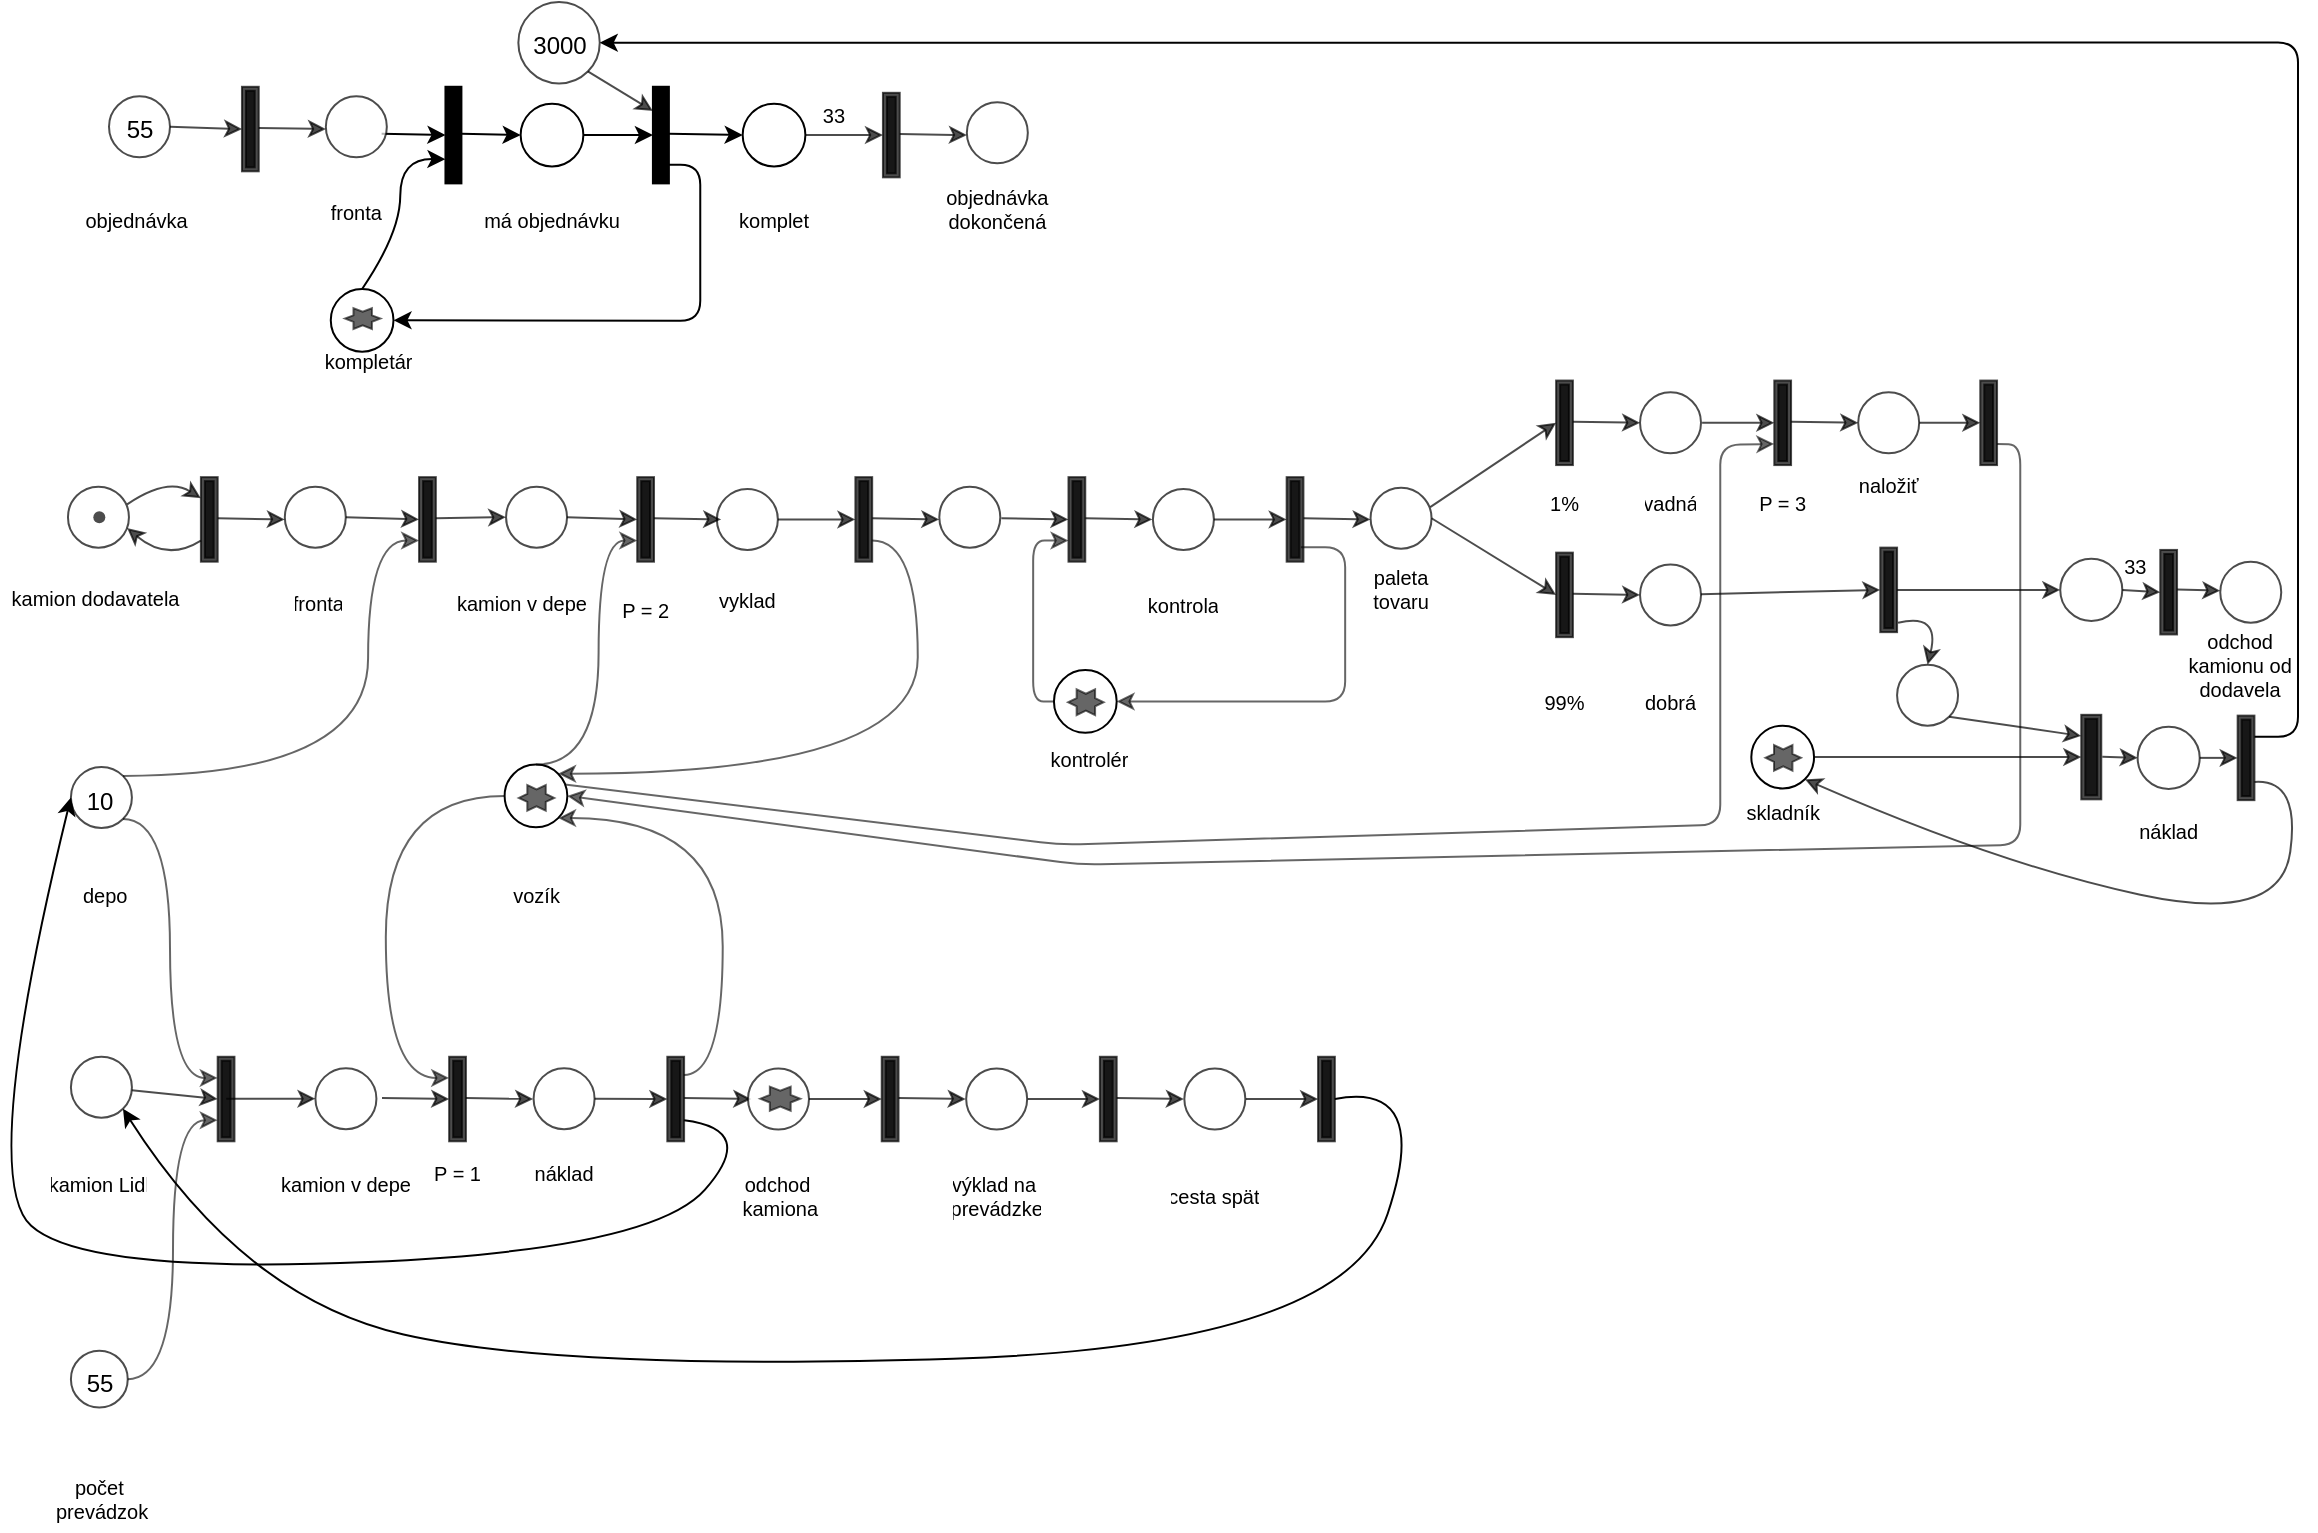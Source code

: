<mxfile version="15.9.4" type="github">
  <diagram id="BWozmO_GkL4hXTO5bxPj" name="Page-1">
    <mxGraphModel dx="1938" dy="1084" grid="1" gridSize="10" guides="1" tooltips="1" connect="1" arrows="1" fold="1" page="1" pageScale="1" pageWidth="1169" pageHeight="827" background="#FFFFFF" math="0" shadow="0">
      <root>
        <mxCell id="0" />
        <mxCell id="1" parent="0" />
        <mxCell id="qQqdgJSJCcKyDMFwaH4q-240" value="" style="shape=ext;double=1;rounded=0;whiteSpace=wrap;html=1;fontSize=36;fillColor=#000000;snapToPoint=0;opacity=70;direction=west;" parent="1" vertex="1">
          <mxGeometry x="1001.135" y="209.276" width="8.391" height="42.264" as="geometry" />
        </mxCell>
        <mxCell id="qQqdgJSJCcKyDMFwaH4q-241" value="" style="endArrow=classic;html=1;rounded=0;snapToPoint=0;opacity=70;curved=1;exitX=0;exitY=0.5;exitDx=0;exitDy=0;entryX=1;entryY=0.5;entryDx=0;entryDy=0;" parent="1" source="qQqdgJSJCcKyDMFwaH4q-218" target="qQqdgJSJCcKyDMFwaH4q-240" edge="1">
          <mxGeometry width="50" height="50" relative="1" as="geometry">
            <mxPoint x="971.13" y="232.37" as="sourcePoint" />
            <mxPoint x="1001.13" y="230.37" as="targetPoint" />
          </mxGeometry>
        </mxCell>
        <mxCell id="qQqdgJSJCcKyDMFwaH4q-39" value="kamion dodavatela&#xa;" style="text;strokeColor=none;fillColor=none;align=center;verticalAlign=middle;spacingLeft=4;spacingRight=4;overflow=hidden;points=[[0,0.5],[1,0.5]];portConstraint=eastwest;rotatable=0;fontSize=10;rounded=0;" parent="1" vertex="1">
          <mxGeometry x="11.13" y="305.89" width="95.26" height="36.23" as="geometry" />
        </mxCell>
        <mxCell id="qQqdgJSJCcKyDMFwaH4q-21" value="&lt;p&gt;&lt;br&gt;&lt;/p&gt;" style="ellipse;whiteSpace=wrap;html=1;aspect=fixed;align=center;snapToPoint=0;opacity=70;rounded=0;direction=west;" parent="1" vertex="1">
          <mxGeometry x="44.985" y="262.328" width="30.489" height="30.489" as="geometry" />
        </mxCell>
        <mxCell id="qQqdgJSJCcKyDMFwaH4q-22" value="" style="endArrow=classic;html=1;rounded=0;snapToPoint=0;opacity=70;curved=1;exitX=0.03;exitY=0.709;exitDx=0;exitDy=0;exitPerimeter=0;entryX=1;entryY=0.75;entryDx=0;entryDy=0;" parent="1" source="qQqdgJSJCcKyDMFwaH4q-21" target="qQqdgJSJCcKyDMFwaH4q-25" edge="1">
          <mxGeometry width="50" height="50" relative="1" as="geometry">
            <mxPoint x="77.889" y="267.615" as="sourcePoint" />
            <mxPoint x="111.452" y="268.144" as="targetPoint" />
            <Array as="points">
              <mxPoint x="94.671" y="257.578" />
            </Array>
          </mxGeometry>
        </mxCell>
        <mxCell id="qQqdgJSJCcKyDMFwaH4q-23" value="" style="ellipse;whiteSpace=wrap;html=1;aspect=fixed;fontSize=36;snapToPoint=0;opacity=70;rounded=0;direction=west;" parent="1" vertex="1">
          <mxGeometry x="153.407" y="262.328" width="30.489" height="30.489" as="geometry" />
        </mxCell>
        <mxCell id="qQqdgJSJCcKyDMFwaH4q-24" value="" style="endArrow=classic;html=1;rounded=0;snapToPoint=0;opacity=70;curved=1;" parent="1" edge="1">
          <mxGeometry width="50" height="50" relative="1" as="geometry">
            <mxPoint x="119.843" y="278.181" as="sourcePoint" />
            <mxPoint x="153.407" y="278.71" as="targetPoint" />
          </mxGeometry>
        </mxCell>
        <mxCell id="qQqdgJSJCcKyDMFwaH4q-25" value="" style="shape=ext;double=1;rounded=0;whiteSpace=wrap;html=1;fontSize=36;fillColor=#000000;snapToPoint=0;opacity=70;direction=west;" parent="1" vertex="1">
          <mxGeometry x="111.452" y="257.578" width="8.391" height="42.264" as="geometry" />
        </mxCell>
        <mxCell id="qQqdgJSJCcKyDMFwaH4q-26" value="" style="ellipse;whiteSpace=wrap;html=1;aspect=fixed;fontSize=36;snapToPoint=0;opacity=70;rounded=0;direction=west;" parent="1" vertex="1">
          <mxGeometry x="264.029" y="262.328" width="30.489" height="30.489" as="geometry" />
        </mxCell>
        <mxCell id="qQqdgJSJCcKyDMFwaH4q-27" value="" style="endArrow=classic;html=1;rounded=0;snapToPoint=0;opacity=70;curved=1;entryX=1;entryY=0.5;entryDx=0;entryDy=0;" parent="1" target="qQqdgJSJCcKyDMFwaH4q-26" edge="1">
          <mxGeometry width="50" height="50" relative="1" as="geometry">
            <mxPoint x="228.925" y="278.181" as="sourcePoint" />
            <mxPoint x="262.13" y="278.37" as="targetPoint" />
          </mxGeometry>
        </mxCell>
        <mxCell id="qQqdgJSJCcKyDMFwaH4q-28" value="" style="shape=ext;double=1;rounded=0;whiteSpace=wrap;html=1;fontSize=36;fillColor=#000000;snapToPoint=0;opacity=70;direction=west;" parent="1" vertex="1">
          <mxGeometry x="220.534" y="257.578" width="8.391" height="42.264" as="geometry" />
        </mxCell>
        <mxCell id="qQqdgJSJCcKyDMFwaH4q-29" value="" style="endArrow=classic;html=1;rounded=0;snapToPoint=0;opacity=70;curved=1;exitX=0;exitY=0.5;exitDx=0;exitDy=0;" parent="1" source="qQqdgJSJCcKyDMFwaH4q-23" edge="1">
          <mxGeometry width="50" height="50" relative="1" as="geometry">
            <mxPoint x="186.971" y="278.181" as="sourcePoint" />
            <mxPoint x="220.534" y="278.71" as="targetPoint" />
          </mxGeometry>
        </mxCell>
        <mxCell id="qQqdgJSJCcKyDMFwaH4q-30" value="" style="endArrow=classic;html=1;rounded=0;snapToPoint=0;opacity=70;curved=1;entryX=0.03;entryY=0.321;entryDx=0;entryDy=0;entryPerimeter=0;exitX=1;exitY=0.25;exitDx=0;exitDy=0;" parent="1" source="qQqdgJSJCcKyDMFwaH4q-25" target="qQqdgJSJCcKyDMFwaH4q-21" edge="1">
          <mxGeometry width="50" height="50" relative="1" as="geometry">
            <mxPoint x="111.452" y="289.276" as="sourcePoint" />
            <mxPoint x="77.889" y="288.747" as="targetPoint" />
            <Array as="points">
              <mxPoint x="94.671" y="299.842" />
            </Array>
          </mxGeometry>
        </mxCell>
        <mxCell id="qQqdgJSJCcKyDMFwaH4q-33" value="" style="ellipse;whiteSpace=wrap;html=1;aspect=fixed;fontSize=36;snapToPoint=0;opacity=70;rounded=0;direction=west;" parent="1" vertex="1">
          <mxGeometry x="369.441" y="263.468" width="30.489" height="30.489" as="geometry" />
        </mxCell>
        <mxCell id="qQqdgJSJCcKyDMFwaH4q-34" value="" style="endArrow=classic;html=1;rounded=0;snapToPoint=0;opacity=70;curved=1;" parent="1" edge="1">
          <mxGeometry width="50" height="50" relative="1" as="geometry">
            <mxPoint x="338.007" y="278.181" as="sourcePoint" />
            <mxPoint x="371.571" y="278.71" as="targetPoint" />
          </mxGeometry>
        </mxCell>
        <mxCell id="qQqdgJSJCcKyDMFwaH4q-35" value="" style="shape=ext;double=1;rounded=0;whiteSpace=wrap;html=1;fontSize=36;fillColor=#000000;snapToPoint=0;opacity=70;direction=west;" parent="1" vertex="1">
          <mxGeometry x="329.616" y="257.578" width="8.391" height="42.264" as="geometry" />
        </mxCell>
        <mxCell id="qQqdgJSJCcKyDMFwaH4q-36" value="" style="endArrow=classic;html=1;rounded=0;snapToPoint=0;opacity=70;curved=1;exitX=0;exitY=0.5;exitDx=0;exitDy=0;" parent="1" source="qQqdgJSJCcKyDMFwaH4q-26" edge="1">
          <mxGeometry width="50" height="50" relative="1" as="geometry">
            <mxPoint x="296.052" y="278.181" as="sourcePoint" />
            <mxPoint x="329.616" y="278.71" as="targetPoint" />
          </mxGeometry>
        </mxCell>
        <mxCell id="qQqdgJSJCcKyDMFwaH4q-37" value="" style="shape=waypoint;fillStyle=solid;size=6;pointerEvents=1;points=[];fillColor=none;resizable=0;rotatable=0;perimeter=centerPerimeter;snapToPoint=0;fontSize=36;opacity=70;rounded=0;" parent="1" vertex="1">
          <mxGeometry x="40.662" y="257.569" width="40" height="40" as="geometry" />
        </mxCell>
        <mxCell id="qQqdgJSJCcKyDMFwaH4q-40" value="fronta&#xa;" style="text;strokeColor=none;fillColor=none;align=center;verticalAlign=middle;spacingLeft=4;spacingRight=4;overflow=hidden;points=[[0,0.5],[1,0.5]];portConstraint=eastwest;rotatable=0;fontSize=10;snapToPoint=0;opacity=70;rounded=0;direction=west;" parent="1" vertex="1">
          <mxGeometry x="153.407" y="310.408" width="33.564" height="31.698" as="geometry" />
        </mxCell>
        <mxCell id="qQqdgJSJCcKyDMFwaH4q-41" value="kamion v depe&#xa;" style="text;strokeColor=none;fillColor=none;align=center;verticalAlign=middle;spacingLeft=4;spacingRight=4;overflow=hidden;points=[[0,0.5],[1,0.5]];portConstraint=eastwest;rotatable=0;fontSize=10;snapToPoint=0;opacity=70;rounded=0;direction=west;" parent="1" vertex="1">
          <mxGeometry x="231.13" y="310.41" width="81.7" height="31.7" as="geometry" />
        </mxCell>
        <mxCell id="qQqdgJSJCcKyDMFwaH4q-42" value="" style="ellipse;whiteSpace=wrap;html=1;aspect=fixed;fontSize=36;snapToPoint=0;opacity=70;rounded=0;direction=west;" parent="1" vertex="1">
          <mxGeometry x="480.653" y="262.328" width="30.489" height="30.489" as="geometry" />
        </mxCell>
        <mxCell id="qQqdgJSJCcKyDMFwaH4q-43" value="" style="endArrow=classic;html=1;rounded=0;snapToPoint=0;opacity=70;curved=1;" parent="1" edge="1">
          <mxGeometry width="50" height="50" relative="1" as="geometry">
            <mxPoint x="447.089" y="278.181" as="sourcePoint" />
            <mxPoint x="480.653" y="278.71" as="targetPoint" />
          </mxGeometry>
        </mxCell>
        <mxCell id="qQqdgJSJCcKyDMFwaH4q-44" value="" style="shape=ext;double=1;rounded=0;whiteSpace=wrap;html=1;fontSize=36;fillColor=#000000;snapToPoint=0;opacity=70;direction=west;" parent="1" vertex="1">
          <mxGeometry x="438.698" y="257.578" width="8.391" height="42.264" as="geometry" />
        </mxCell>
        <mxCell id="qQqdgJSJCcKyDMFwaH4q-45" value="" style="endArrow=classic;html=1;rounded=0;snapToPoint=0;opacity=70;curved=1;exitX=0;exitY=0.5;exitDx=0;exitDy=0;" parent="1" source="qQqdgJSJCcKyDMFwaH4q-33" edge="1">
          <mxGeometry width="50" height="50" relative="1" as="geometry">
            <mxPoint x="405.134" y="278.181" as="sourcePoint" />
            <mxPoint x="438.698" y="278.71" as="targetPoint" />
          </mxGeometry>
        </mxCell>
        <mxCell id="qQqdgJSJCcKyDMFwaH4q-46" value="vyklad" style="text;strokeColor=none;fillColor=none;align=center;verticalAlign=middle;spacingLeft=4;spacingRight=4;overflow=hidden;points=[[0,0.5],[1,0.5]];portConstraint=eastwest;rotatable=0;fontSize=10;snapToPoint=0;opacity=70;rounded=0;direction=west;" parent="1" vertex="1">
          <mxGeometry x="362.88" y="303.38" width="43.61" height="31.7" as="geometry" />
        </mxCell>
        <mxCell id="qQqdgJSJCcKyDMFwaH4q-116" value="" style="ellipse;whiteSpace=wrap;html=1;aspect=fixed;fontSize=36;snapToPoint=0;opacity=70;rounded=0;direction=west;" parent="1" vertex="1">
          <mxGeometry x="46.459" y="402.483" width="30.489" height="30.489" as="geometry" />
        </mxCell>
        <mxCell id="qQqdgJSJCcKyDMFwaH4q-118" value="depo" style="text;strokeColor=none;fillColor=none;align=left;verticalAlign=middle;spacingLeft=4;spacingRight=4;overflow=hidden;points=[[0,0.5],[1,0.5]];portConstraint=eastwest;rotatable=0;fontSize=10;snapToPoint=0;opacity=70;rounded=0;direction=west;" parent="1" vertex="1">
          <mxGeometry x="46.462" y="450.785" width="35.463" height="31.698" as="geometry" />
        </mxCell>
        <mxCell id="qQqdgJSJCcKyDMFwaH4q-119" value="" style="edgeStyle=elbowEdgeStyle;elbow=horizontal;endArrow=classic;html=1;fontSize=24;opacity=60;curved=1;entryX=1;entryY=0.25;entryDx=0;entryDy=0;exitX=0;exitY=1;exitDx=0;exitDy=0;" parent="1" source="qQqdgJSJCcKyDMFwaH4q-116" target="qQqdgJSJCcKyDMFwaH4q-28" edge="1">
          <mxGeometry width="50" height="50" relative="1" as="geometry">
            <mxPoint x="77.492" y="426.634" as="sourcePoint" />
            <mxPoint x="203.911" y="342.106" as="targetPoint" />
            <Array as="points">
              <mxPoint x="195.045" y="390.408" />
            </Array>
          </mxGeometry>
        </mxCell>
        <mxCell id="qQqdgJSJCcKyDMFwaH4q-120" value="" style="ellipse;whiteSpace=wrap;html=1;aspect=fixed;fontSize=36;snapToPoint=0;opacity=70;rounded=0;direction=west;" parent="1" vertex="1">
          <mxGeometry x="587.467" y="263.468" width="30.489" height="30.489" as="geometry" />
        </mxCell>
        <mxCell id="qQqdgJSJCcKyDMFwaH4q-121" value="" style="endArrow=classic;html=1;rounded=0;snapToPoint=0;opacity=70;curved=1;" parent="1" edge="1">
          <mxGeometry width="50" height="50" relative="1" as="geometry">
            <mxPoint x="553.634" y="278.181" as="sourcePoint" />
            <mxPoint x="587.197" y="278.71" as="targetPoint" />
          </mxGeometry>
        </mxCell>
        <mxCell id="qQqdgJSJCcKyDMFwaH4q-122" value="" style="shape=ext;double=1;rounded=0;whiteSpace=wrap;html=1;fontSize=36;fillColor=#000000;snapToPoint=0;opacity=70;direction=west;" parent="1" vertex="1">
          <mxGeometry x="545.243" y="257.578" width="8.391" height="42.264" as="geometry" />
        </mxCell>
        <mxCell id="qQqdgJSJCcKyDMFwaH4q-123" value="" style="endArrow=classic;html=1;rounded=0;snapToPoint=0;opacity=70;curved=1;" parent="1" edge="1">
          <mxGeometry width="50" height="50" relative="1" as="geometry">
            <mxPoint x="511.679" y="278.181" as="sourcePoint" />
            <mxPoint x="545.243" y="278.71" as="targetPoint" />
          </mxGeometry>
        </mxCell>
        <mxCell id="qQqdgJSJCcKyDMFwaH4q-124" value="" style="ellipse;whiteSpace=wrap;html=1;aspect=fixed;fontSize=36;snapToPoint=0;opacity=70;rounded=0;direction=west;" parent="1" vertex="1">
          <mxGeometry x="696.279" y="262.868" width="30.489" height="30.489" as="geometry" />
        </mxCell>
        <mxCell id="qQqdgJSJCcKyDMFwaH4q-125" value="" style="endArrow=classic;html=1;rounded=0;snapToPoint=0;opacity=70;curved=1;" parent="1" edge="1">
          <mxGeometry width="50" height="50" relative="1" as="geometry">
            <mxPoint x="662.716" y="278.181" as="sourcePoint" />
            <mxPoint x="696.279" y="278.71" as="targetPoint" />
          </mxGeometry>
        </mxCell>
        <mxCell id="qQqdgJSJCcKyDMFwaH4q-126" value="" style="shape=ext;double=1;rounded=0;whiteSpace=wrap;html=1;fontSize=36;fillColor=#000000;snapToPoint=0;opacity=70;direction=west;" parent="1" vertex="1">
          <mxGeometry x="654.325" y="257.578" width="8.391" height="42.264" as="geometry" />
        </mxCell>
        <mxCell id="qQqdgJSJCcKyDMFwaH4q-127" value="" style="endArrow=classic;html=1;rounded=0;snapToPoint=0;opacity=70;curved=1;exitX=0;exitY=0.5;exitDx=0;exitDy=0;" parent="1" source="qQqdgJSJCcKyDMFwaH4q-120" edge="1">
          <mxGeometry width="50" height="50" relative="1" as="geometry">
            <mxPoint x="620.761" y="278.181" as="sourcePoint" />
            <mxPoint x="654.325" y="278.71" as="targetPoint" />
          </mxGeometry>
        </mxCell>
        <mxCell id="qQqdgJSJCcKyDMFwaH4q-128" value="kontrola" style="text;strokeColor=none;fillColor=none;align=center;verticalAlign=middle;spacingLeft=4;spacingRight=4;overflow=hidden;points=[[0,0.5],[1,0.5]];portConstraint=eastwest;rotatable=0;fontSize=10;snapToPoint=0;opacity=70;rounded=0;direction=west;" parent="1" vertex="1">
          <mxGeometry x="580.506" y="305.879" width="44.409" height="31.698" as="geometry" />
        </mxCell>
        <mxCell id="qQqdgJSJCcKyDMFwaH4q-129" value="" style="ellipse;whiteSpace=wrap;html=1;aspect=fixed;fontSize=36;snapToPoint=0;opacity=70;rounded=0;direction=west;" parent="1" vertex="1">
          <mxGeometry x="46.463" y="547.389" width="30.489" height="30.489" as="geometry" />
        </mxCell>
        <mxCell id="qQqdgJSJCcKyDMFwaH4q-130" value="" style="shape=ext;double=1;rounded=0;whiteSpace=wrap;html=1;fontSize=36;fillColor=#000000;snapToPoint=0;opacity=70;direction=west;" parent="1" vertex="1">
          <mxGeometry x="119.841" y="547.389" width="8.391" height="42.264" as="geometry" />
        </mxCell>
        <mxCell id="qQqdgJSJCcKyDMFwaH4q-131" value="" style="endArrow=classic;html=1;rounded=0;snapToPoint=0;opacity=70;curved=1;entryX=1;entryY=0.5;entryDx=0;entryDy=0;" parent="1" source="qQqdgJSJCcKyDMFwaH4q-129" target="qQqdgJSJCcKyDMFwaH4q-130" edge="1">
          <mxGeometry width="50" height="50" relative="1" as="geometry">
            <mxPoint x="80.027" y="567.993" as="sourcePoint" />
            <mxPoint x="113.59" y="568.521" as="targetPoint" />
          </mxGeometry>
        </mxCell>
        <mxCell id="qQqdgJSJCcKyDMFwaH4q-132" value="kamion Lidl&#xa;" style="text;strokeColor=none;fillColor=none;align=center;verticalAlign=middle;spacingLeft=4;spacingRight=4;overflow=hidden;points=[[0,0.5],[1,0.5]];portConstraint=eastwest;rotatable=0;fontSize=10;snapToPoint=0;opacity=70;rounded=0;direction=west;" parent="1" vertex="1">
          <mxGeometry x="31.648" y="601.376" width="58.027" height="31.698" as="geometry" />
        </mxCell>
        <mxCell id="qQqdgJSJCcKyDMFwaH4q-133" value="" style="edgeStyle=elbowEdgeStyle;elbow=horizontal;endArrow=classic;html=1;fontSize=24;opacity=60;curved=1;exitX=0;exitY=0;exitDx=0;exitDy=0;entryX=1;entryY=0.75;entryDx=0;entryDy=0;" parent="1" source="qQqdgJSJCcKyDMFwaH4q-116" target="qQqdgJSJCcKyDMFwaH4q-130" edge="1">
          <mxGeometry width="50" height="50" relative="1" as="geometry">
            <mxPoint x="159.581" y="571.54" as="sourcePoint" />
            <mxPoint x="203.911" y="511.162" as="targetPoint" />
          </mxGeometry>
        </mxCell>
        <mxCell id="qQqdgJSJCcKyDMFwaH4q-134" value="" style="ellipse;whiteSpace=wrap;html=1;aspect=fixed;fontSize=36;snapToPoint=0;opacity=70;rounded=0;direction=west;" parent="1" vertex="1">
          <mxGeometry x="46.46" y="694.37" width="28.41" height="28.41" as="geometry" />
        </mxCell>
        <mxCell id="qQqdgJSJCcKyDMFwaH4q-135" value="" style="edgeStyle=elbowEdgeStyle;elbow=horizontal;endArrow=classic;html=1;fontSize=24;opacity=60;curved=1;exitX=0;exitY=0.5;exitDx=0;exitDy=0;entryX=1;entryY=0.25;entryDx=0;entryDy=0;" parent="1" source="qQqdgJSJCcKyDMFwaH4q-134" target="qQqdgJSJCcKyDMFwaH4q-130" edge="1">
          <mxGeometry width="50" height="50" relative="1" as="geometry">
            <mxPoint x="77.574" y="716.451" as="sourcePoint" />
            <mxPoint x="118.218" y="835.848" as="targetPoint" />
          </mxGeometry>
        </mxCell>
        <mxCell id="qQqdgJSJCcKyDMFwaH4q-140" value="kompletár" style="text;strokeColor=none;fillColor=none;align=center;verticalAlign=middle;spacingLeft=4;spacingRight=4;overflow=hidden;points=[[0,0.5],[1,0.5]];portConstraint=eastwest;rotatable=0;fontSize=10;snapToPoint=0;opacity=70;rounded=0;direction=west;" parent="1" vertex="1">
          <mxGeometry x="168.48" y="183.47" width="53.64" height="31.7" as="geometry" />
        </mxCell>
        <mxCell id="qQqdgJSJCcKyDMFwaH4q-1" value="&lt;p&gt;&lt;br&gt;&lt;/p&gt;" style="ellipse;whiteSpace=wrap;html=1;aspect=fixed;align=center;rounded=0;" parent="1" vertex="1">
          <mxGeometry x="176.385" y="163.47" width="31.36" height="31.36" as="geometry" />
        </mxCell>
        <mxCell id="qQqdgJSJCcKyDMFwaH4q-2" value="" style="endArrow=classic;html=1;rounded=0;curved=1;" parent="1" edge="1">
          <mxGeometry width="50" height="50" relative="1" as="geometry">
            <mxPoint x="201.812" y="85.937" as="sourcePoint" />
            <mxPoint x="233.729" y="86.541" as="targetPoint" />
          </mxGeometry>
        </mxCell>
        <mxCell id="qQqdgJSJCcKyDMFwaH4q-4" value="" style="ellipse;whiteSpace=wrap;html=1;aspect=fixed;fontSize=36;rounded=0;" parent="1" vertex="1">
          <mxGeometry x="271.326" y="70.86" width="31.36" height="31.36" as="geometry" />
        </mxCell>
        <mxCell id="qQqdgJSJCcKyDMFwaH4q-5" value="" style="endArrow=classic;html=1;rounded=0;curved=1;entryX=0;entryY=0.5;entryDx=0;entryDy=0;" parent="1" target="qQqdgJSJCcKyDMFwaH4q-4" edge="1">
          <mxGeometry width="50" height="50" relative="1" as="geometry">
            <mxPoint x="241.709" y="85.937" as="sourcePoint" />
            <mxPoint x="273.626" y="86.541" as="targetPoint" />
          </mxGeometry>
        </mxCell>
        <mxCell id="qQqdgJSJCcKyDMFwaH4q-8" value="" style="shape=ext;double=1;rounded=0;whiteSpace=wrap;html=1;fontSize=36;fillColor=#000000;" parent="1" vertex="1">
          <mxGeometry x="233.729" y="62.39" width="7.979" height="48.302" as="geometry" />
        </mxCell>
        <mxCell id="qQqdgJSJCcKyDMFwaH4q-12" value="" style="ellipse;whiteSpace=wrap;html=1;aspect=fixed;fontSize=36;rounded=0;" parent="1" vertex="1">
          <mxGeometry x="382.336" y="70.86" width="31.36" height="31.36" as="geometry" />
        </mxCell>
        <mxCell id="qQqdgJSJCcKyDMFwaH4q-13" value="" style="endArrow=classic;html=1;rounded=0;curved=1;entryX=0;entryY=0.5;entryDx=0;entryDy=0;" parent="1" target="qQqdgJSJCcKyDMFwaH4q-12" edge="1">
          <mxGeometry width="50" height="50" relative="1" as="geometry">
            <mxPoint x="345.439" y="85.937" as="sourcePoint" />
            <mxPoint x="377.356" y="86.541" as="targetPoint" />
          </mxGeometry>
        </mxCell>
        <mxCell id="qQqdgJSJCcKyDMFwaH4q-14" value="" style="shape=ext;double=1;rounded=0;whiteSpace=wrap;html=1;fontSize=36;fillColor=#000000;" parent="1" vertex="1">
          <mxGeometry x="337.46" y="62.39" width="7.979" height="48.302" as="geometry" />
        </mxCell>
        <mxCell id="qQqdgJSJCcKyDMFwaH4q-19" value="" style="endArrow=classic;html=1;rounded=0;curved=1;exitX=1;exitY=0.5;exitDx=0;exitDy=0;" parent="1" source="qQqdgJSJCcKyDMFwaH4q-4" edge="1">
          <mxGeometry width="50" height="50" relative="1" as="geometry">
            <mxPoint x="305.7" y="86.39" as="sourcePoint" />
            <mxPoint x="337.46" y="86.541" as="targetPoint" />
          </mxGeometry>
        </mxCell>
        <mxCell id="qQqdgJSJCcKyDMFwaH4q-20" value="" style="endArrow=classic;html=1;rounded=1;fontSize=36;entryX=1;entryY=0.5;entryDx=0;entryDy=0;exitX=0.5;exitY=0.807;exitDx=0;exitDy=0;exitPerimeter=0;" parent="1" source="qQqdgJSJCcKyDMFwaH4q-14" target="qQqdgJSJCcKyDMFwaH4q-1" edge="1">
          <mxGeometry width="50" height="50" relative="1" as="geometry">
            <mxPoint x="341.13" y="121.37" as="sourcePoint" />
            <mxPoint x="201.812" y="171.069" as="targetPoint" />
            <Array as="points">
              <mxPoint x="361.13" y="101.37" />
              <mxPoint x="361.13" y="179.37" />
            </Array>
          </mxGeometry>
        </mxCell>
        <mxCell id="qQqdgJSJCcKyDMFwaH4q-115" value="" style="verticalLabelPosition=bottom;verticalAlign=top;html=1;shape=mxgraph.basic.6_point_star;fontSize=10;fillColor=#000000;opacity=60;" parent="1" vertex="1">
          <mxGeometry x="183.48" y="173.13" width="17.73" height="10.34" as="geometry" />
        </mxCell>
        <mxCell id="qQqdgJSJCcKyDMFwaH4q-142" value="" style="ellipse;whiteSpace=wrap;html=1;aspect=fixed;fontSize=36;snapToPoint=0;opacity=70;rounded=0;direction=west;" parent="1" vertex="1">
          <mxGeometry x="168.719" y="553.109" width="30.489" height="30.489" as="geometry" />
        </mxCell>
        <mxCell id="qQqdgJSJCcKyDMFwaH4q-143" value="" style="ellipse;whiteSpace=wrap;html=1;aspect=fixed;fontSize=36;snapToPoint=0;opacity=70;rounded=0;direction=west;" parent="1" vertex="1">
          <mxGeometry x="277.8" y="553.109" width="30.489" height="30.489" as="geometry" />
        </mxCell>
        <mxCell id="qQqdgJSJCcKyDMFwaH4q-144" value="" style="endArrow=classic;html=1;rounded=0;snapToPoint=0;opacity=70;curved=1;" parent="1" edge="1">
          <mxGeometry width="50" height="50" relative="1" as="geometry">
            <mxPoint x="243.967" y="567.993" as="sourcePoint" />
            <mxPoint x="277.53" y="568.521" as="targetPoint" />
          </mxGeometry>
        </mxCell>
        <mxCell id="qQqdgJSJCcKyDMFwaH4q-145" value="" style="shape=ext;double=1;rounded=0;whiteSpace=wrap;html=1;fontSize=36;fillColor=#000000;snapToPoint=0;opacity=70;direction=west;" parent="1" vertex="1">
          <mxGeometry x="235.576" y="547.389" width="8.391" height="42.264" as="geometry" />
        </mxCell>
        <mxCell id="qQqdgJSJCcKyDMFwaH4q-146" value="" style="endArrow=classic;html=1;rounded=0;snapToPoint=0;opacity=70;curved=1;" parent="1" edge="1">
          <mxGeometry width="50" height="50" relative="1" as="geometry">
            <mxPoint x="202.012" y="567.993" as="sourcePoint" />
            <mxPoint x="235.576" y="568.521" as="targetPoint" />
          </mxGeometry>
        </mxCell>
        <mxCell id="qQqdgJSJCcKyDMFwaH4q-148" value="" style="endArrow=classic;html=1;rounded=0;snapToPoint=0;opacity=70;curved=1;" parent="1" edge="1">
          <mxGeometry width="50" height="50" relative="1" as="geometry">
            <mxPoint x="353.049" y="567.993" as="sourcePoint" />
            <mxPoint x="386.612" y="568.521" as="targetPoint" />
          </mxGeometry>
        </mxCell>
        <mxCell id="qQqdgJSJCcKyDMFwaH4q-149" value="" style="shape=ext;double=1;rounded=0;whiteSpace=wrap;html=1;fontSize=36;fillColor=#000000;snapToPoint=0;opacity=70;direction=west;" parent="1" vertex="1">
          <mxGeometry x="344.658" y="547.389" width="8.391" height="42.264" as="geometry" />
        </mxCell>
        <mxCell id="qQqdgJSJCcKyDMFwaH4q-150" value="" style="endArrow=classic;html=1;rounded=0;snapToPoint=0;opacity=70;curved=1;exitX=0;exitY=0.5;exitDx=0;exitDy=0;" parent="1" source="qQqdgJSJCcKyDMFwaH4q-143" edge="1">
          <mxGeometry width="50" height="50" relative="1" as="geometry">
            <mxPoint x="311.094" y="567.993" as="sourcePoint" />
            <mxPoint x="344.658" y="568.521" as="targetPoint" />
          </mxGeometry>
        </mxCell>
        <mxCell id="qQqdgJSJCcKyDMFwaH4q-151" value="náklad" style="text;strokeColor=none;fillColor=none;align=center;verticalAlign=middle;spacingLeft=4;spacingRight=4;overflow=hidden;points=[[0,0.5],[1,0.5]];portConstraint=eastwest;rotatable=0;fontSize=10;snapToPoint=0;opacity=70;rounded=0;direction=west;" parent="1" vertex="1">
          <mxGeometry x="270.18" y="589.66" width="45.73" height="31.7" as="geometry" />
        </mxCell>
        <mxCell id="qQqdgJSJCcKyDMFwaH4q-152" value="" style="ellipse;whiteSpace=wrap;html=1;aspect=fixed;fontSize=36;snapToPoint=0;opacity=70;rounded=0;direction=west;" parent="1" vertex="1">
          <mxGeometry x="385.006" y="553.279" width="30.489" height="30.489" as="geometry" />
        </mxCell>
        <mxCell id="qQqdgJSJCcKyDMFwaH4q-156" value="" style="ellipse;whiteSpace=wrap;html=1;aspect=fixed;fontSize=36;snapToPoint=0;opacity=70;rounded=0;direction=west;" parent="1" vertex="1">
          <mxGeometry x="494.088" y="553.279" width="30.489" height="30.489" as="geometry" />
        </mxCell>
        <mxCell id="qQqdgJSJCcKyDMFwaH4q-157" value="" style="endArrow=classic;html=1;rounded=0;snapToPoint=0;opacity=70;curved=1;" parent="1" edge="1">
          <mxGeometry width="50" height="50" relative="1" as="geometry">
            <mxPoint x="460.255" y="567.993" as="sourcePoint" />
            <mxPoint x="493.818" y="568.521" as="targetPoint" />
          </mxGeometry>
        </mxCell>
        <mxCell id="qQqdgJSJCcKyDMFwaH4q-158" value="" style="shape=ext;double=1;rounded=0;whiteSpace=wrap;html=1;fontSize=36;fillColor=#000000;snapToPoint=0;opacity=70;direction=west;" parent="1" vertex="1">
          <mxGeometry x="451.864" y="547.389" width="8.391" height="42.264" as="geometry" />
        </mxCell>
        <mxCell id="qQqdgJSJCcKyDMFwaH4q-159" value="" style="endArrow=classic;html=1;rounded=0;snapToPoint=0;opacity=70;curved=1;exitX=0;exitY=0.5;exitDx=0;exitDy=0;" parent="1" source="qQqdgJSJCcKyDMFwaH4q-152" edge="1">
          <mxGeometry width="50" height="50" relative="1" as="geometry">
            <mxPoint x="414.661" y="569.125" as="sourcePoint" />
            <mxPoint x="451.864" y="568.521" as="targetPoint" />
          </mxGeometry>
        </mxCell>
        <mxCell id="qQqdgJSJCcKyDMFwaH4q-160" value="odchod &#xa;kamiona" style="text;strokeColor=none;fillColor=none;align=center;verticalAlign=middle;spacingLeft=4;spacingRight=4;overflow=hidden;points=[[0,0.5],[1,0.5]];portConstraint=eastwest;rotatable=0;fontSize=10;snapToPoint=0;opacity=70;rounded=0;direction=west;" parent="1" vertex="1">
          <mxGeometry x="376.789" y="601.366" width="48.682" height="31.698" as="geometry" />
        </mxCell>
        <mxCell id="qQqdgJSJCcKyDMFwaH4q-162" value="" style="endArrow=classic;html=1;rounded=0;snapToPoint=0;opacity=70;curved=1;exitX=0.49;exitY=0.504;exitDx=0;exitDy=0;exitPerimeter=0;entryX=1;entryY=0.5;entryDx=0;entryDy=0;" parent="1" source="qQqdgJSJCcKyDMFwaH4q-130" target="qQqdgJSJCcKyDMFwaH4q-142" edge="1">
          <mxGeometry width="50" height="50" relative="1" as="geometry">
            <mxPoint x="132.983" y="567.812" as="sourcePoint" />
            <mxPoint x="166.546" y="568.34" as="targetPoint" />
          </mxGeometry>
        </mxCell>
        <mxCell id="qQqdgJSJCcKyDMFwaH4q-163" value="&lt;p&gt;&lt;br&gt;&lt;/p&gt;" style="ellipse;whiteSpace=wrap;html=1;aspect=fixed;align=center;rounded=0;" parent="1" vertex="1">
          <mxGeometry x="263.312" y="401.276" width="31.36" height="31.36" as="geometry" />
        </mxCell>
        <mxCell id="qQqdgJSJCcKyDMFwaH4q-164" value="" style="verticalLabelPosition=bottom;verticalAlign=top;html=1;shape=mxgraph.basic.6_point_star;fontSize=10;fillColor=#000000;opacity=60;" parent="1" vertex="1">
          <mxGeometry x="270.4" y="411.54" width="17.73" height="12.83" as="geometry" />
        </mxCell>
        <mxCell id="qQqdgJSJCcKyDMFwaH4q-167" value="" style="edgeStyle=elbowEdgeStyle;elbow=horizontal;endArrow=classic;html=1;fontSize=24;opacity=60;curved=1;exitX=0;exitY=0.5;exitDx=0;exitDy=0;entryX=1;entryY=0.75;entryDx=0;entryDy=0;" parent="1" source="qQqdgJSJCcKyDMFwaH4q-163" target="qQqdgJSJCcKyDMFwaH4q-145" edge="1">
          <mxGeometry width="50" height="50" relative="1" as="geometry">
            <mxPoint x="211.891" y="411.545" as="sourcePoint" />
            <mxPoint x="221.643" y="530.483" as="targetPoint" />
            <Array as="points">
              <mxPoint x="203.911" y="474.936" />
            </Array>
          </mxGeometry>
        </mxCell>
        <mxCell id="qQqdgJSJCcKyDMFwaH4q-168" value="kamion v depe&#xa;" style="text;strokeColor=none;fillColor=none;align=center;verticalAlign=middle;spacingLeft=4;spacingRight=4;overflow=hidden;points=[[0,0.5],[1,0.5]];portConstraint=eastwest;rotatable=0;fontSize=10;snapToPoint=0;opacity=70;rounded=0;direction=west;" parent="1" vertex="1">
          <mxGeometry x="145.76" y="601.37" width="76.4" height="31.7" as="geometry" />
        </mxCell>
        <mxCell id="qQqdgJSJCcKyDMFwaH4q-169" value="P = 1" style="text;strokeColor=none;fillColor=none;align=center;verticalAlign=middle;spacingLeft=4;spacingRight=4;overflow=hidden;points=[[0,0.5],[1,0.5]];portConstraint=eastwest;rotatable=0;fontSize=10;snapToPoint=0;opacity=70;rounded=0;direction=west;" parent="1" vertex="1">
          <mxGeometry x="222.121" y="589.656" width="35.304" height="31.698" as="geometry" />
        </mxCell>
        <mxCell id="qQqdgJSJCcKyDMFwaH4q-170" value="vozík" style="text;strokeColor=none;fillColor=none;align=left;verticalAlign=middle;spacingLeft=4;spacingRight=4;overflow=hidden;points=[[0,0.5],[1,0.5]];portConstraint=eastwest;rotatable=0;fontSize=10;snapToPoint=0;opacity=70;rounded=0;direction=west;" parent="1" vertex="1">
          <mxGeometry x="261.619" y="450.785" width="35.304" height="31.698" as="geometry" />
        </mxCell>
        <mxCell id="qQqdgJSJCcKyDMFwaH4q-171" value="" style="verticalLabelPosition=bottom;verticalAlign=top;html=1;shape=mxgraph.basic.6_point_star;fontSize=10;fillColor=#000000;opacity=60;" parent="1" vertex="1">
          <mxGeometry x="391.13" y="562.34" width="20" height="12.03" as="geometry" />
        </mxCell>
        <mxCell id="qQqdgJSJCcKyDMFwaH4q-173" value="výklad na &#xa;prevádzke" style="text;strokeColor=none;fillColor=none;align=center;verticalAlign=middle;spacingLeft=4;spacingRight=4;overflow=hidden;points=[[0,0.5],[1,0.5]];portConstraint=eastwest;rotatable=0;fontSize=10;snapToPoint=0;opacity=70;rounded=0;direction=west;" parent="1" vertex="1">
          <mxGeometry x="482.441" y="601.376" width="53.789" height="31.698" as="geometry" />
        </mxCell>
        <mxCell id="qQqdgJSJCcKyDMFwaH4q-174" value="" style="ellipse;whiteSpace=wrap;html=1;aspect=fixed;fontSize=36;snapToPoint=0;opacity=70;rounded=0;direction=west;" parent="1" vertex="1">
          <mxGeometry x="603.174" y="553.279" width="30.489" height="30.489" as="geometry" />
        </mxCell>
        <mxCell id="qQqdgJSJCcKyDMFwaH4q-175" value="" style="endArrow=classic;html=1;rounded=0;snapToPoint=0;opacity=70;curved=1;" parent="1" edge="1">
          <mxGeometry width="50" height="50" relative="1" as="geometry">
            <mxPoint x="569.34" y="567.993" as="sourcePoint" />
            <mxPoint x="602.904" y="568.521" as="targetPoint" />
          </mxGeometry>
        </mxCell>
        <mxCell id="qQqdgJSJCcKyDMFwaH4q-176" value="" style="shape=ext;double=1;rounded=0;whiteSpace=wrap;html=1;fontSize=36;fillColor=#000000;snapToPoint=0;opacity=70;direction=west;" parent="1" vertex="1">
          <mxGeometry x="560.949" y="547.389" width="8.391" height="42.264" as="geometry" />
        </mxCell>
        <mxCell id="qQqdgJSJCcKyDMFwaH4q-177" value="" style="endArrow=classic;html=1;rounded=0;snapToPoint=0;opacity=70;curved=1;exitX=0;exitY=0.5;exitDx=0;exitDy=0;" parent="1" edge="1">
          <mxGeometry width="50" height="50" relative="1" as="geometry">
            <mxPoint x="524.853" y="568.521" as="sourcePoint" />
            <mxPoint x="560.949" y="568.521" as="targetPoint" />
          </mxGeometry>
        </mxCell>
        <mxCell id="qQqdgJSJCcKyDMFwaH4q-178" value="cesta späť" style="text;strokeColor=none;fillColor=none;align=center;verticalAlign=middle;spacingLeft=4;spacingRight=4;overflow=hidden;points=[[0,0.5],[1,0.5]];portConstraint=eastwest;rotatable=0;fontSize=10;snapToPoint=0;opacity=70;rounded=0;direction=west;" parent="1" vertex="1">
          <mxGeometry x="591.527" y="601.376" width="53.789" height="31.698" as="geometry" />
        </mxCell>
        <mxCell id="qQqdgJSJCcKyDMFwaH4q-179" value="" style="shape=ext;double=1;rounded=0;whiteSpace=wrap;html=1;fontSize=36;fillColor=#000000;snapToPoint=0;opacity=70;direction=west;" parent="1" vertex="1">
          <mxGeometry x="670.035" y="547.389" width="8.391" height="42.264" as="geometry" />
        </mxCell>
        <mxCell id="qQqdgJSJCcKyDMFwaH4q-180" value="" style="endArrow=classic;html=1;rounded=0;snapToPoint=0;opacity=70;curved=1;exitX=0;exitY=0.5;exitDx=0;exitDy=0;" parent="1" edge="1">
          <mxGeometry width="50" height="50" relative="1" as="geometry">
            <mxPoint x="633.938" y="568.521" as="sourcePoint" />
            <mxPoint x="670.035" y="568.521" as="targetPoint" />
          </mxGeometry>
        </mxCell>
        <mxCell id="qQqdgJSJCcKyDMFwaH4q-183" value="" style="endArrow=classic;html=1;rounded=0;fontSize=36;curved=1;exitX=0;exitY=0.25;exitDx=0;exitDy=0;entryX=1;entryY=0.5;entryDx=0;entryDy=0;" parent="1" source="qQqdgJSJCcKyDMFwaH4q-149" target="qQqdgJSJCcKyDMFwaH4q-116" edge="1">
          <mxGeometry width="50" height="50" relative="1" as="geometry">
            <mxPoint x="691.533" y="704.37" as="sourcePoint" />
            <mxPoint x="44.325" y="426.634" as="targetPoint" />
            <Array as="points">
              <mxPoint x="390.094" y="583.615" />
              <mxPoint x="336.899" y="643.993" />
              <mxPoint x="53.191" y="656.068" />
              <mxPoint x="-0.004" y="607.766" />
            </Array>
          </mxGeometry>
        </mxCell>
        <mxCell id="qQqdgJSJCcKyDMFwaH4q-189" value="" style="edgeStyle=elbowEdgeStyle;elbow=horizontal;endArrow=classic;html=1;fontSize=24;opacity=60;curved=1;exitX=0;exitY=0.5;exitDx=0;exitDy=0;entryX=1;entryY=1;entryDx=0;entryDy=0;" parent="1" target="qQqdgJSJCcKyDMFwaH4q-163" edge="1">
          <mxGeometry width="50" height="50" relative="1" as="geometry">
            <mxPoint x="353.049" y="556.445" as="sourcePoint" />
            <mxPoint x="380.785" y="421.502" as="targetPoint" />
            <Array as="points">
              <mxPoint x="372.362" y="474.936" />
            </Array>
          </mxGeometry>
        </mxCell>
        <mxCell id="qQqdgJSJCcKyDMFwaH4q-188" value="" style="endArrow=classic;html=1;rounded=0;fontSize=36;curved=1;exitX=0;exitY=0.5;exitDx=0;exitDy=0;entryX=0;entryY=0;entryDx=0;entryDy=0;" parent="1" source="qQqdgJSJCcKyDMFwaH4q-179" target="qQqdgJSJCcKyDMFwaH4q-129" edge="1">
          <mxGeometry width="50" height="50" relative="1" as="geometry">
            <mxPoint x="782.852" y="569.125" as="sourcePoint" />
            <mxPoint x="70.923" y="583.615" as="targetPoint" />
            <Array as="points">
              <mxPoint x="726.997" y="559.464" />
              <mxPoint x="682.668" y="692.295" />
              <mxPoint x="292.569" y="704.37" />
              <mxPoint x="132.984" y="668.144" />
            </Array>
          </mxGeometry>
        </mxCell>
        <mxCell id="qQqdgJSJCcKyDMFwaH4q-190" value="" style="edgeStyle=elbowEdgeStyle;elbow=horizontal;endArrow=classic;html=1;fontSize=24;opacity=60;curved=1;exitX=0.5;exitY=0;exitDx=0;exitDy=0;entryX=1;entryY=0.25;entryDx=0;entryDy=0;" parent="1" source="qQqdgJSJCcKyDMFwaH4q-163" target="qQqdgJSJCcKyDMFwaH4q-35" edge="1">
          <mxGeometry width="50" height="50" relative="1" as="geometry">
            <mxPoint x="368.36" y="450.785" as="sourcePoint" />
            <mxPoint x="308.562" y="327.567" as="targetPoint" />
            <Array as="points">
              <mxPoint x="310.301" y="342.106" />
            </Array>
          </mxGeometry>
        </mxCell>
        <mxCell id="qQqdgJSJCcKyDMFwaH4q-191" value="P = 2" style="text;strokeColor=none;fillColor=none;align=center;verticalAlign=middle;spacingLeft=4;spacingRight=4;overflow=hidden;points=[[0,0.5],[1,0.5]];portConstraint=eastwest;rotatable=0;fontSize=10;snapToPoint=0;opacity=70;rounded=0;direction=west;" parent="1" vertex="1">
          <mxGeometry x="316.162" y="308.15" width="35.304" height="31.698" as="geometry" />
        </mxCell>
        <mxCell id="qQqdgJSJCcKyDMFwaH4q-192" value="počet &#xa;prevádzok" style="text;strokeColor=none;fillColor=none;align=center;verticalAlign=middle;spacingLeft=4;spacingRight=4;overflow=hidden;points=[[0,0.5],[1,0.5]];portConstraint=eastwest;rotatable=0;fontSize=10;snapToPoint=0;opacity=70;rounded=0;direction=west;" parent="1" vertex="1">
          <mxGeometry x="33.048" y="752.672" width="58.027" height="31.698" as="geometry" />
        </mxCell>
        <mxCell id="qQqdgJSJCcKyDMFwaH4q-193" value="" style="edgeStyle=elbowEdgeStyle;elbow=horizontal;endArrow=classic;html=1;fontSize=24;opacity=60;curved=1;exitX=0;exitY=0.25;exitDx=0;exitDy=0;entryX=1;entryY=0;entryDx=0;entryDy=0;" parent="1" source="qQqdgJSJCcKyDMFwaH4q-44" target="qQqdgJSJCcKyDMFwaH4q-163" edge="1">
          <mxGeometry width="50" height="50" relative="1" as="geometry">
            <mxPoint x="375.907" y="342.118" as="sourcePoint" />
            <mxPoint x="292.569" y="402.483" as="targetPoint" />
            <Array as="points">
              <mxPoint x="469.887" y="305.879" />
              <mxPoint x="425.557" y="378.332" />
            </Array>
          </mxGeometry>
        </mxCell>
        <mxCell id="qQqdgJSJCcKyDMFwaH4q-194" value="&lt;p&gt;&lt;br&gt;&lt;/p&gt;" style="ellipse;whiteSpace=wrap;html=1;aspect=fixed;align=center;rounded=0;" parent="1" vertex="1">
          <mxGeometry x="537.982" y="354.039" width="31.36" height="31.36" as="geometry" />
        </mxCell>
        <mxCell id="qQqdgJSJCcKyDMFwaH4q-195" value="" style="verticalLabelPosition=bottom;verticalAlign=top;html=1;shape=mxgraph.basic.6_point_star;fontSize=10;fillColor=#000000;opacity=60;" parent="1" vertex="1">
          <mxGeometry x="545.07" y="363.7" width="17.73" height="12.83" as="geometry" />
        </mxCell>
        <mxCell id="qQqdgJSJCcKyDMFwaH4q-196" value="" style="edgeStyle=elbowEdgeStyle;elbow=horizontal;endArrow=classic;html=1;fontSize=24;opacity=60;entryX=1;entryY=0.25;entryDx=0;entryDy=0;rounded=1;exitX=0;exitY=0.5;exitDx=0;exitDy=0;" parent="1" source="qQqdgJSJCcKyDMFwaH4q-194" target="qQqdgJSJCcKyDMFwaH4q-122" edge="1">
          <mxGeometry width="50" height="50" relative="1" as="geometry">
            <mxPoint x="536.448" y="376.379" as="sourcePoint" />
            <mxPoint x="549.743" y="241.436" as="targetPoint" />
            <Array as="points">
              <mxPoint x="527.582" y="306.341" />
            </Array>
          </mxGeometry>
        </mxCell>
        <mxCell id="qQqdgJSJCcKyDMFwaH4q-197" value="" style="edgeStyle=elbowEdgeStyle;elbow=horizontal;endArrow=classic;html=1;fontSize=24;opacity=60;exitX=0;exitY=0;exitDx=0;exitDy=0;rounded=1;entryX=1;entryY=0.5;entryDx=0;entryDy=0;" parent="1" target="qQqdgJSJCcKyDMFwaH4q-194" edge="1">
          <mxGeometry width="50" height="50" relative="1" as="geometry">
            <mxPoint x="661.412" y="292.572" as="sourcePoint" />
            <mxPoint x="600" y="370" as="targetPoint" />
            <Array as="points">
              <mxPoint x="683.581" y="345.402" />
            </Array>
          </mxGeometry>
        </mxCell>
        <mxCell id="qQqdgJSJCcKyDMFwaH4q-198" value="" style="ellipse;whiteSpace=wrap;html=1;aspect=fixed;fontSize=36;snapToPoint=0;opacity=70;rounded=0;direction=east;" parent="1" vertex="1">
          <mxGeometry x="831.014" y="215.166" width="30.489" height="30.489" as="geometry" />
        </mxCell>
        <mxCell id="qQqdgJSJCcKyDMFwaH4q-199" value="" style="endArrow=classic;html=1;rounded=0;snapToPoint=0;opacity=70;curved=1;" parent="1" edge="1">
          <mxGeometry width="50" height="50" relative="1" as="geometry">
            <mxPoint x="797.45" y="229.879" as="sourcePoint" />
            <mxPoint x="831.014" y="230.408" as="targetPoint" />
          </mxGeometry>
        </mxCell>
        <mxCell id="qQqdgJSJCcKyDMFwaH4q-200" value="" style="shape=ext;double=1;rounded=0;whiteSpace=wrap;html=1;fontSize=36;fillColor=#000000;snapToPoint=0;opacity=70;direction=east;" parent="1" vertex="1">
          <mxGeometry x="789.059" y="209.276" width="8.391" height="42.264" as="geometry" />
        </mxCell>
        <mxCell id="qQqdgJSJCcKyDMFwaH4q-201" value="" style="endArrow=classic;html=1;rounded=0;snapToPoint=0;opacity=70;curved=1;entryX=0;entryY=0.5;entryDx=0;entryDy=0;" parent="1" target="qQqdgJSJCcKyDMFwaH4q-200" edge="1">
          <mxGeometry width="50" height="50" relative="1" as="geometry">
            <mxPoint x="726.11" y="272.528" as="sourcePoint" />
            <mxPoint x="789.059" y="235.698" as="targetPoint" />
          </mxGeometry>
        </mxCell>
        <mxCell id="qQqdgJSJCcKyDMFwaH4q-203" value="" style="ellipse;whiteSpace=wrap;html=1;aspect=fixed;fontSize=36;snapToPoint=0;opacity=70;rounded=0;direction=east;" parent="1" vertex="1">
          <mxGeometry x="831.014" y="301.203" width="30.489" height="30.489" as="geometry" />
        </mxCell>
        <mxCell id="qQqdgJSJCcKyDMFwaH4q-204" value="" style="endArrow=classic;html=1;rounded=0;snapToPoint=0;opacity=70;curved=1;" parent="1" edge="1">
          <mxGeometry width="50" height="50" relative="1" as="geometry">
            <mxPoint x="797.45" y="315.917" as="sourcePoint" />
            <mxPoint x="831.014" y="316.445" as="targetPoint" />
          </mxGeometry>
        </mxCell>
        <mxCell id="qQqdgJSJCcKyDMFwaH4q-205" value="" style="shape=ext;double=1;rounded=0;whiteSpace=wrap;html=1;fontSize=36;fillColor=#000000;snapToPoint=0;opacity=70;direction=east;" parent="1" vertex="1">
          <mxGeometry x="789.059" y="295.313" width="8.391" height="42.264" as="geometry" />
        </mxCell>
        <mxCell id="qQqdgJSJCcKyDMFwaH4q-206" value="" style="endArrow=classic;html=1;rounded=0;snapToPoint=0;opacity=70;curved=1;entryX=0;entryY=0.5;entryDx=0;entryDy=0;exitX=0;exitY=0.5;exitDx=0;exitDy=0;" parent="1" source="qQqdgJSJCcKyDMFwaH4q-124" target="qQqdgJSJCcKyDMFwaH4q-205" edge="1">
          <mxGeometry width="50" height="50" relative="1" as="geometry">
            <mxPoint x="734.914" y="287.727" as="sourcePoint" />
            <mxPoint x="789.059" y="321.735" as="targetPoint" />
          </mxGeometry>
        </mxCell>
        <mxCell id="qQqdgJSJCcKyDMFwaH4q-207" value="99%" style="text;strokeColor=none;fillColor=none;align=center;verticalAlign=middle;spacingLeft=4;spacingRight=4;overflow=hidden;points=[[0,0.5],[1,0.5]];portConstraint=eastwest;rotatable=0;fontSize=10;snapToPoint=0;opacity=70;rounded=0;direction=west;" parent="1" vertex="1">
          <mxGeometry x="775.48" y="354.18" width="35.56" height="31.7" as="geometry" />
        </mxCell>
        <mxCell id="qQqdgJSJCcKyDMFwaH4q-208" value="1%" style="text;strokeColor=none;fillColor=none;align=center;verticalAlign=middle;spacingLeft=4;spacingRight=4;overflow=hidden;points=[[0,0.5],[1,0.5]];portConstraint=eastwest;rotatable=0;fontSize=10;snapToPoint=0;opacity=70;rounded=0;direction=west;" parent="1" vertex="1">
          <mxGeometry x="779.82" y="254.559" width="26.872" height="31.698" as="geometry" />
        </mxCell>
        <mxCell id="qQqdgJSJCcKyDMFwaH4q-218" value="" style="ellipse;whiteSpace=wrap;html=1;aspect=fixed;fontSize=36;snapToPoint=0;opacity=70;rounded=0;direction=west;" parent="1" vertex="1">
          <mxGeometry x="940.099" y="215.166" width="30.489" height="30.489" as="geometry" />
        </mxCell>
        <mxCell id="qQqdgJSJCcKyDMFwaH4q-219" value="" style="endArrow=classic;html=1;rounded=0;snapToPoint=0;opacity=70;curved=1;" parent="1" edge="1">
          <mxGeometry width="50" height="50" relative="1" as="geometry">
            <mxPoint x="906.536" y="229.879" as="sourcePoint" />
            <mxPoint x="940.099" y="230.408" as="targetPoint" />
          </mxGeometry>
        </mxCell>
        <mxCell id="qQqdgJSJCcKyDMFwaH4q-220" value="" style="shape=ext;double=1;rounded=0;whiteSpace=wrap;html=1;fontSize=36;fillColor=#000000;snapToPoint=0;opacity=70;direction=west;" parent="1" vertex="1">
          <mxGeometry x="898.145" y="209.276" width="8.391" height="42.264" as="geometry" />
        </mxCell>
        <mxCell id="qQqdgJSJCcKyDMFwaH4q-221" value="" style="endArrow=classic;html=1;rounded=0;snapToPoint=0;opacity=70;curved=1;exitX=0;exitY=0.5;exitDx=0;exitDy=0;" parent="1" edge="1">
          <mxGeometry width="50" height="50" relative="1" as="geometry">
            <mxPoint x="862.048" y="230.408" as="sourcePoint" />
            <mxPoint x="898.145" y="230.408" as="targetPoint" />
          </mxGeometry>
        </mxCell>
        <mxCell id="qQqdgJSJCcKyDMFwaH4q-222" value="" style="ellipse;whiteSpace=wrap;html=1;aspect=fixed;fontSize=36;snapToPoint=0;opacity=70;rounded=0;direction=west;" parent="1" vertex="1">
          <mxGeometry x="1041.13" y="298.43" width="31.03" height="31.03" as="geometry" />
        </mxCell>
        <mxCell id="qQqdgJSJCcKyDMFwaH4q-223" value="" style="endArrow=classic;html=1;rounded=0;snapToPoint=0;opacity=70;curved=1;startArrow=none;exitX=0;exitY=0.5;exitDx=0;exitDy=0;entryX=1;entryY=0.5;entryDx=0;entryDy=0;" parent="1" source="qQqdgJSJCcKyDMFwaH4q-224" target="qQqdgJSJCcKyDMFwaH4q-222" edge="1">
          <mxGeometry width="50" height="50" relative="1" as="geometry">
            <mxPoint x="906.536" y="315.917" as="sourcePoint" />
            <mxPoint x="1041.13" y="316.37" as="targetPoint" />
          </mxGeometry>
        </mxCell>
        <mxCell id="qQqdgJSJCcKyDMFwaH4q-225" value="" style="endArrow=classic;html=1;rounded=0;snapToPoint=0;opacity=70;curved=1;entryX=1;entryY=0.5;entryDx=0;entryDy=0;" parent="1" source="qQqdgJSJCcKyDMFwaH4q-203" target="qQqdgJSJCcKyDMFwaH4q-224" edge="1">
          <mxGeometry width="50" height="50" relative="1" as="geometry">
            <mxPoint x="862.13" y="314.37" as="sourcePoint" />
            <mxPoint x="898.145" y="316.445" as="targetPoint" />
          </mxGeometry>
        </mxCell>
        <mxCell id="qQqdgJSJCcKyDMFwaH4q-229" value="&lt;font style=&quot;font-size: 12px&quot;&gt;55&lt;/font&gt;" style="text;html=1;strokeColor=none;fillColor=none;align=center;verticalAlign=middle;whiteSpace=wrap;rounded=0;fontSize=18;opacity=60;" parent="1" vertex="1">
          <mxGeometry x="51.42" y="698.57" width="20" height="20" as="geometry" />
        </mxCell>
        <mxCell id="qQqdgJSJCcKyDMFwaH4q-224" value="" style="shape=ext;double=1;rounded=0;whiteSpace=wrap;html=1;fontSize=36;fillColor=#000000;snapToPoint=0;opacity=70;direction=west;" parent="1" vertex="1">
          <mxGeometry x="951.145" y="292.813" width="8.391" height="42.264" as="geometry" />
        </mxCell>
        <mxCell id="qQqdgJSJCcKyDMFwaH4q-245" value="" style="shape=ext;double=1;rounded=0;whiteSpace=wrap;html=1;fontSize=36;fillColor=#000000;snapToPoint=0;opacity=70;direction=west;" parent="1" vertex="1">
          <mxGeometry x="1091.135" y="293.956" width="8.391" height="42.264" as="geometry" />
        </mxCell>
        <mxCell id="qQqdgJSJCcKyDMFwaH4q-246" value="" style="endArrow=classic;html=1;rounded=0;snapToPoint=0;opacity=70;curved=1;exitX=0;exitY=0.5;exitDx=0;exitDy=0;entryX=1;entryY=0.5;entryDx=0;entryDy=0;" parent="1" source="qQqdgJSJCcKyDMFwaH4q-222" target="qQqdgJSJCcKyDMFwaH4q-245" edge="1">
          <mxGeometry width="50" height="50" relative="1" as="geometry">
            <mxPoint x="1072.158" y="313.95" as="sourcePoint" />
            <mxPoint x="1091.13" y="314.37" as="targetPoint" />
          </mxGeometry>
        </mxCell>
        <mxCell id="qQqdgJSJCcKyDMFwaH4q-247" value="" style="ellipse;whiteSpace=wrap;html=1;aspect=fixed;fontSize=36;snapToPoint=0;opacity=70;rounded=0;direction=west;" parent="1" vertex="1">
          <mxGeometry x="1121.129" y="299.846" width="30.489" height="30.489" as="geometry" />
        </mxCell>
        <mxCell id="qQqdgJSJCcKyDMFwaH4q-248" value="" style="endArrow=classic;html=1;rounded=0;snapToPoint=0;opacity=70;curved=1;" parent="1" edge="1">
          <mxGeometry width="50" height="50" relative="1" as="geometry">
            <mxPoint x="1099.526" y="313.689" as="sourcePoint" />
            <mxPoint x="1121.13" y="314.37" as="targetPoint" />
          </mxGeometry>
        </mxCell>
        <mxCell id="qQqdgJSJCcKyDMFwaH4q-250" value="paleta&#xa;tovaru" style="text;strokeColor=none;fillColor=none;align=center;verticalAlign=middle;spacingLeft=4;spacingRight=4;overflow=hidden;points=[[0,0.5],[1,0.5]];portConstraint=eastwest;rotatable=0;fontSize=10;snapToPoint=0;opacity=70;rounded=0;direction=west;" parent="1" vertex="1">
          <mxGeometry x="689.316" y="297.569" width="44.409" height="31.698" as="geometry" />
        </mxCell>
        <mxCell id="qQqdgJSJCcKyDMFwaH4q-251" value="dobrá" style="text;strokeColor=none;fillColor=none;align=center;verticalAlign=middle;spacingLeft=4;spacingRight=4;overflow=hidden;points=[[0,0.5],[1,0.5]];portConstraint=eastwest;rotatable=0;fontSize=10;snapToPoint=0;opacity=70;rounded=0;direction=west;" parent="1" vertex="1">
          <mxGeometry x="828.48" y="354.18" width="35.56" height="31.7" as="geometry" />
        </mxCell>
        <mxCell id="qQqdgJSJCcKyDMFwaH4q-252" value="vadná" style="text;strokeColor=none;fillColor=none;align=center;verticalAlign=middle;spacingLeft=4;spacingRight=4;overflow=hidden;points=[[0,0.5],[1,0.5]];portConstraint=eastwest;rotatable=0;fontSize=10;snapToPoint=0;opacity=70;rounded=0;direction=west;" parent="1" vertex="1">
          <mxGeometry x="828.48" y="254.56" width="35.56" height="31.7" as="geometry" />
        </mxCell>
        <mxCell id="qQqdgJSJCcKyDMFwaH4q-253" value="P = 3" style="text;strokeColor=none;fillColor=none;align=center;verticalAlign=middle;spacingLeft=4;spacingRight=4;overflow=hidden;points=[[0,0.5],[1,0.5]];portConstraint=eastwest;rotatable=0;fontSize=10;snapToPoint=0;opacity=70;rounded=0;direction=west;" parent="1" vertex="1">
          <mxGeometry x="884.692" y="254.56" width="35.304" height="31.698" as="geometry" />
        </mxCell>
        <mxCell id="qQqdgJSJCcKyDMFwaH4q-254" value="odchod&#xa;kamionu od&#xa;dodavela" style="text;strokeColor=none;fillColor=none;align=center;verticalAlign=middle;spacingLeft=4;spacingRight=4;overflow=hidden;points=[[0,0.5],[1,0.5]];portConstraint=eastwest;rotatable=0;fontSize=10;snapToPoint=0;opacity=70;rounded=0;direction=west;" parent="1" vertex="1">
          <mxGeometry x="1099.53" y="331.69" width="63.02" height="39.68" as="geometry" />
        </mxCell>
        <mxCell id="qQqdgJSJCcKyDMFwaH4q-255" value="" style="endArrow=classic;html=1;rounded=1;fontSize=12;opacity=60;exitX=0.96;exitY=0.319;exitDx=0;exitDy=0;entryX=1;entryY=0.25;entryDx=0;entryDy=0;exitPerimeter=0;" parent="1" source="qQqdgJSJCcKyDMFwaH4q-163" target="qQqdgJSJCcKyDMFwaH4q-220" edge="1">
          <mxGeometry width="50" height="50" relative="1" as="geometry">
            <mxPoint x="526.13" y="483.24" as="sourcePoint" />
            <mxPoint x="902.13" y="241.37" as="targetPoint" />
            <Array as="points">
              <mxPoint x="541.13" y="441.37" />
              <mxPoint x="871.13" y="431.37" />
              <mxPoint x="871.13" y="241.37" />
            </Array>
          </mxGeometry>
        </mxCell>
        <mxCell id="qQqdgJSJCcKyDMFwaH4q-256" value="naložiť" style="text;strokeColor=none;fillColor=none;align=center;verticalAlign=middle;spacingLeft=4;spacingRight=4;overflow=hidden;points=[[0,0.5],[1,0.5]];portConstraint=eastwest;rotatable=0;fontSize=10;snapToPoint=0;opacity=70;rounded=0;direction=west;" parent="1" vertex="1">
          <mxGeometry x="934.35" y="245.65" width="41.99" height="31.7" as="geometry" />
        </mxCell>
        <mxCell id="qQqdgJSJCcKyDMFwaH4q-257" value="" style="endArrow=classic;html=1;rounded=1;fontSize=12;opacity=60;exitX=0;exitY=0.25;exitDx=0;exitDy=0;entryX=1;entryY=0.5;entryDx=0;entryDy=0;" parent="1" source="qQqdgJSJCcKyDMFwaH4q-240" target="qQqdgJSJCcKyDMFwaH4q-163" edge="1">
          <mxGeometry width="50" height="50" relative="1" as="geometry">
            <mxPoint x="908.145" y="250.974" as="sourcePoint" />
            <mxPoint x="303.418" y="421.28" as="targetPoint" />
            <Array as="points">
              <mxPoint x="1021.13" y="241.37" />
              <mxPoint x="1021.13" y="441.37" />
              <mxPoint x="551.13" y="451.37" />
            </Array>
          </mxGeometry>
        </mxCell>
        <mxCell id="qQqdgJSJCcKyDMFwaH4q-259" value="" style="ellipse;whiteSpace=wrap;html=1;aspect=fixed;fontSize=36;snapToPoint=0;opacity=70;rounded=0;direction=east;" parent="1" vertex="1">
          <mxGeometry x="959.534" y="351.373" width="30.489" height="30.489" as="geometry" />
        </mxCell>
        <mxCell id="qQqdgJSJCcKyDMFwaH4q-261" value="" style="endArrow=classic;html=1;rounded=0;snapToPoint=0;opacity=70;curved=1;entryX=0.5;entryY=0;entryDx=0;entryDy=0;exitX=-0.058;exitY=0.111;exitDx=0;exitDy=0;exitPerimeter=0;" parent="1" source="qQqdgJSJCcKyDMFwaH4q-224" target="qQqdgJSJCcKyDMFwaH4q-259" edge="1">
          <mxGeometry width="50" height="50" relative="1" as="geometry">
            <mxPoint x="960.51" y="325.097" as="sourcePoint" />
            <mxPoint x="1050.155" y="322.895" as="targetPoint" />
            <Array as="points">
              <mxPoint x="981.13" y="325.37" />
            </Array>
          </mxGeometry>
        </mxCell>
        <mxCell id="qQqdgJSJCcKyDMFwaH4q-262" value="&lt;p&gt;&lt;br&gt;&lt;/p&gt;" style="ellipse;whiteSpace=wrap;html=1;aspect=fixed;align=center;rounded=0;" parent="1" vertex="1">
          <mxGeometry x="886.662" y="381.859" width="31.36" height="31.36" as="geometry" />
        </mxCell>
        <mxCell id="qQqdgJSJCcKyDMFwaH4q-263" value="" style="verticalLabelPosition=bottom;verticalAlign=top;html=1;shape=mxgraph.basic.6_point_star;fontSize=10;fillColor=#000000;opacity=60;" parent="1" vertex="1">
          <mxGeometry x="893.75" y="391.52" width="17.73" height="12.83" as="geometry" />
        </mxCell>
        <mxCell id="qQqdgJSJCcKyDMFwaH4q-264" value="skladník" style="text;strokeColor=none;fillColor=none;align=center;verticalAlign=middle;spacingLeft=4;spacingRight=4;overflow=hidden;points=[[0,0.5],[1,0.5]];portConstraint=eastwest;rotatable=0;fontSize=10;snapToPoint=0;opacity=70;rounded=0;direction=west;" parent="1" vertex="1">
          <mxGeometry x="879.47" y="409.37" width="46.29" height="31.7" as="geometry" />
        </mxCell>
        <mxCell id="qQqdgJSJCcKyDMFwaH4q-265" value="" style="endArrow=classic;html=1;rounded=0;snapToPoint=0;opacity=70;curved=1;entryX=1;entryY=0.5;entryDx=0;entryDy=0;exitX=1;exitY=0.5;exitDx=0;exitDy=0;" parent="1" source="qQqdgJSJCcKyDMFwaH4q-262" target="qQqdgJSJCcKyDMFwaH4q-266" edge="1">
          <mxGeometry width="50" height="50" relative="1" as="geometry">
            <mxPoint x="918.02" y="399.737" as="sourcePoint" />
            <mxPoint x="954.665" y="400.035" as="targetPoint" />
          </mxGeometry>
        </mxCell>
        <mxCell id="qQqdgJSJCcKyDMFwaH4q-266" value="" style="shape=ext;double=1;rounded=0;whiteSpace=wrap;html=1;fontSize=36;fillColor=#000000;snapToPoint=0;opacity=70;direction=west;" parent="1" vertex="1">
          <mxGeometry x="1051.64" y="376.41" width="10" height="42.26" as="geometry" />
        </mxCell>
        <mxCell id="qQqdgJSJCcKyDMFwaH4q-267" value="" style="endArrow=classic;html=1;rounded=0;snapToPoint=0;opacity=70;curved=1;entryX=1;entryY=0.75;entryDx=0;entryDy=0;exitX=1;exitY=1;exitDx=0;exitDy=0;" parent="1" source="qQqdgJSJCcKyDMFwaH4q-259" target="qQqdgJSJCcKyDMFwaH4q-266" edge="1">
          <mxGeometry width="50" height="50" relative="1" as="geometry">
            <mxPoint x="990.02" y="371.127" as="sourcePoint" />
            <mxPoint x="1079.665" y="368.925" as="targetPoint" />
          </mxGeometry>
        </mxCell>
        <mxCell id="qQqdgJSJCcKyDMFwaH4q-268" value="" style="ellipse;whiteSpace=wrap;html=1;aspect=fixed;fontSize=36;snapToPoint=0;opacity=70;rounded=0;direction=west;" parent="1" vertex="1">
          <mxGeometry x="1079.82" y="382.42" width="31.03" height="31.03" as="geometry" />
        </mxCell>
        <mxCell id="qQqdgJSJCcKyDMFwaH4q-270" value="" style="endArrow=classic;html=1;rounded=0;snapToPoint=0;opacity=70;curved=1;exitX=0;exitY=0.5;exitDx=0;exitDy=0;entryX=1;entryY=0.5;entryDx=0;entryDy=0;" parent="1" target="qQqdgJSJCcKyDMFwaH4q-268" edge="1">
          <mxGeometry width="50" height="50" relative="1" as="geometry">
            <mxPoint x="1062.158" y="397.37" as="sourcePoint" />
            <mxPoint x="1081.135" y="398.508" as="targetPoint" />
          </mxGeometry>
        </mxCell>
        <mxCell id="qQqdgJSJCcKyDMFwaH4q-271" value="" style="shape=ext;double=1;rounded=0;whiteSpace=wrap;html=1;fontSize=36;fillColor=#000000;snapToPoint=0;opacity=70;direction=west;" parent="1" vertex="1">
          <mxGeometry x="1129.825" y="376.806" width="8.391" height="42.264" as="geometry" />
        </mxCell>
        <mxCell id="qQqdgJSJCcKyDMFwaH4q-272" value="" style="endArrow=classic;html=1;rounded=0;snapToPoint=0;opacity=70;curved=1;exitX=0;exitY=0.5;exitDx=0;exitDy=0;entryX=1;entryY=0.5;entryDx=0;entryDy=0;" parent="1" source="qQqdgJSJCcKyDMFwaH4q-268" target="qQqdgJSJCcKyDMFwaH4q-271" edge="1">
          <mxGeometry width="50" height="50" relative="1" as="geometry">
            <mxPoint x="1110.848" y="396.8" as="sourcePoint" />
            <mxPoint x="1129.82" y="397.22" as="targetPoint" />
          </mxGeometry>
        </mxCell>
        <mxCell id="qQqdgJSJCcKyDMFwaH4q-273" value="" style="endArrow=classic;html=1;rounded=0;snapToPoint=0;opacity=70;curved=1;exitX=-0.058;exitY=0.111;exitDx=0;exitDy=0;exitPerimeter=0;entryX=1;entryY=1;entryDx=0;entryDy=0;" parent="1" target="qQqdgJSJCcKyDMFwaH4q-262" edge="1">
          <mxGeometry width="50" height="50" relative="1" as="geometry">
            <mxPoint x="1138.212" y="409.966" as="sourcePoint" />
            <mxPoint x="1091.13" y="481.37" as="targetPoint" />
            <Array as="points">
              <mxPoint x="1161.13" y="408.37" />
              <mxPoint x="1151.13" y="481.37" />
              <mxPoint x="1011.13" y="451.37" />
            </Array>
          </mxGeometry>
        </mxCell>
        <mxCell id="qQqdgJSJCcKyDMFwaH4q-274" value="komplet" style="text;strokeColor=none;fillColor=none;align=center;verticalAlign=middle;spacingLeft=4;spacingRight=4;overflow=hidden;points=[[0,0.5],[1,0.5]];portConstraint=eastwest;rotatable=0;fontSize=10;snapToPoint=0;opacity=70;rounded=0;direction=west;" parent="1" vertex="1">
          <mxGeometry x="375.29" y="112.98" width="45.46" height="31.7" as="geometry" />
        </mxCell>
        <mxCell id="qQqdgJSJCcKyDMFwaH4q-275" value="33" style="text;strokeColor=none;fillColor=none;align=center;verticalAlign=middle;spacingLeft=4;spacingRight=4;overflow=hidden;points=[[0,0.5],[1,0.5]];portConstraint=eastwest;rotatable=0;fontSize=10;snapToPoint=0;opacity=70;rounded=0;direction=west;" parent="1" vertex="1">
          <mxGeometry x="415.5" y="60.69" width="24.97" height="31.7" as="geometry" />
        </mxCell>
        <mxCell id="qQqdgJSJCcKyDMFwaH4q-276" value="náklad" style="text;strokeColor=none;fillColor=none;align=center;verticalAlign=middle;spacingLeft=4;spacingRight=4;overflow=hidden;points=[[0,0.5],[1,0.5]];portConstraint=eastwest;rotatable=0;fontSize=10;snapToPoint=0;opacity=70;rounded=0;direction=west;" parent="1" vertex="1">
          <mxGeometry x="1072.16" y="418.67" width="46.29" height="31.7" as="geometry" />
        </mxCell>
        <mxCell id="qQqdgJSJCcKyDMFwaH4q-277" value="33" style="text;strokeColor=none;fillColor=none;align=center;verticalAlign=middle;spacingLeft=4;spacingRight=4;overflow=hidden;points=[[0,0.5],[1,0.5]];portConstraint=eastwest;rotatable=0;fontSize=10;snapToPoint=0;opacity=70;rounded=0;direction=west;" parent="1" vertex="1">
          <mxGeometry x="1066.16" y="286.26" width="24.97" height="31.7" as="geometry" />
        </mxCell>
        <mxCell id="qQqdgJSJCcKyDMFwaH4q-278" value="&lt;font style=&quot;font-size: 12px&quot;&gt;10&lt;/font&gt;" style="text;html=1;strokeColor=none;fillColor=none;align=center;verticalAlign=middle;whiteSpace=wrap;rounded=0;fontSize=18;opacity=60;" parent="1" vertex="1">
          <mxGeometry x="50.67" y="407.56" width="20" height="20" as="geometry" />
        </mxCell>
        <mxCell id="AVah7fg4Yr-49ZjEBd5C-2" value="objednávka" style="text;strokeColor=none;fillColor=none;align=center;verticalAlign=middle;spacingLeft=4;spacingRight=4;overflow=hidden;points=[[0,0.5],[1,0.5]];portConstraint=eastwest;rotatable=0;fontSize=10;rounded=0;" vertex="1" parent="1">
          <mxGeometry x="31.65" y="110.71" width="95.26" height="36.23" as="geometry" />
        </mxCell>
        <mxCell id="AVah7fg4Yr-49ZjEBd5C-3" value="&lt;p&gt;&lt;br&gt;&lt;/p&gt;" style="ellipse;whiteSpace=wrap;html=1;aspect=fixed;align=center;snapToPoint=0;opacity=70;rounded=0;direction=west;" vertex="1" parent="1">
          <mxGeometry x="65.505" y="67.148" width="30.489" height="30.489" as="geometry" />
        </mxCell>
        <mxCell id="AVah7fg4Yr-49ZjEBd5C-5" value="" style="ellipse;whiteSpace=wrap;html=1;aspect=fixed;fontSize=36;snapToPoint=0;opacity=70;rounded=0;direction=west;" vertex="1" parent="1">
          <mxGeometry x="173.927" y="67.148" width="30.489" height="30.489" as="geometry" />
        </mxCell>
        <mxCell id="AVah7fg4Yr-49ZjEBd5C-6" value="" style="endArrow=classic;html=1;rounded=0;snapToPoint=0;opacity=70;curved=1;" edge="1" parent="1">
          <mxGeometry width="50" height="50" relative="1" as="geometry">
            <mxPoint x="140.363" y="83.001" as="sourcePoint" />
            <mxPoint x="173.927" y="83.53" as="targetPoint" />
          </mxGeometry>
        </mxCell>
        <mxCell id="AVah7fg4Yr-49ZjEBd5C-7" value="" style="shape=ext;double=1;rounded=0;whiteSpace=wrap;html=1;fontSize=36;fillColor=#000000;snapToPoint=0;opacity=70;direction=west;" vertex="1" parent="1">
          <mxGeometry x="131.972" y="62.398" width="8.391" height="42.264" as="geometry" />
        </mxCell>
        <mxCell id="AVah7fg4Yr-49ZjEBd5C-10" value="fronta&#xa;" style="text;strokeColor=none;fillColor=none;align=center;verticalAlign=middle;spacingLeft=4;spacingRight=4;overflow=hidden;points=[[0,0.5],[1,0.5]];portConstraint=eastwest;rotatable=0;fontSize=10;snapToPoint=0;opacity=70;rounded=0;direction=west;" vertex="1" parent="1">
          <mxGeometry x="170.57" y="115.24" width="37.2" height="31.7" as="geometry" />
        </mxCell>
        <mxCell id="AVah7fg4Yr-49ZjEBd5C-11" value="&lt;font style=&quot;font-size: 12px&quot;&gt;55&lt;/font&gt;" style="text;html=1;strokeColor=none;fillColor=none;align=center;verticalAlign=middle;whiteSpace=wrap;rounded=0;fontSize=18;opacity=60;" vertex="1" parent="1">
          <mxGeometry x="70.67" y="72.39" width="20" height="20" as="geometry" />
        </mxCell>
        <mxCell id="AVah7fg4Yr-49ZjEBd5C-12" value="" style="endArrow=classic;html=1;rounded=0;fontSize=36;exitX=0.5;exitY=0;exitDx=0;exitDy=0;curved=1;entryX=0;entryY=0.75;entryDx=0;entryDy=0;" edge="1" parent="1" source="qQqdgJSJCcKyDMFwaH4q-1" target="qQqdgJSJCcKyDMFwaH4q-8">
          <mxGeometry width="50" height="50" relative="1" as="geometry">
            <mxPoint x="190.585" y="163.47" as="sourcePoint" />
            <mxPoint x="231.13" y="101.37" as="targetPoint" />
            <Array as="points">
              <mxPoint x="211.13" y="135.37" />
              <mxPoint x="211.13" y="98.37" />
            </Array>
          </mxGeometry>
        </mxCell>
        <mxCell id="AVah7fg4Yr-49ZjEBd5C-17" value="" style="ellipse;whiteSpace=wrap;html=1;aspect=fixed;fontSize=36;snapToPoint=0;opacity=70;rounded=0;direction=west;" vertex="1" parent="1">
          <mxGeometry x="494.423" y="70.158" width="30.489" height="30.489" as="geometry" />
        </mxCell>
        <mxCell id="AVah7fg4Yr-49ZjEBd5C-18" value="" style="endArrow=classic;html=1;rounded=0;snapToPoint=0;opacity=70;curved=1;" edge="1" parent="1">
          <mxGeometry width="50" height="50" relative="1" as="geometry">
            <mxPoint x="460.859" y="86.011" as="sourcePoint" />
            <mxPoint x="494.423" y="86.54" as="targetPoint" />
          </mxGeometry>
        </mxCell>
        <mxCell id="AVah7fg4Yr-49ZjEBd5C-19" value="" style="shape=ext;double=1;rounded=0;whiteSpace=wrap;html=1;fontSize=36;fillColor=#000000;snapToPoint=0;opacity=70;direction=west;" vertex="1" parent="1">
          <mxGeometry x="452.468" y="65.408" width="8.391" height="42.264" as="geometry" />
        </mxCell>
        <mxCell id="AVah7fg4Yr-49ZjEBd5C-20" value="" style="endArrow=classic;html=1;rounded=0;snapToPoint=0;opacity=70;curved=1;exitX=0;exitY=0.5;exitDx=0;exitDy=0;" edge="1" parent="1">
          <mxGeometry width="50" height="50" relative="1" as="geometry">
            <mxPoint x="413.7" y="86.542" as="sourcePoint" />
            <mxPoint x="452.468" y="86.54" as="targetPoint" />
          </mxGeometry>
        </mxCell>
        <mxCell id="AVah7fg4Yr-49ZjEBd5C-21" value="má objednávku" style="text;strokeColor=none;fillColor=none;align=center;verticalAlign=middle;spacingLeft=4;spacingRight=4;overflow=hidden;points=[[0,0.5],[1,0.5]];portConstraint=eastwest;rotatable=0;fontSize=10;snapToPoint=0;opacity=70;rounded=0;direction=west;" vertex="1" parent="1">
          <mxGeometry x="243.46" y="112.98" width="87.1" height="31.7" as="geometry" />
        </mxCell>
        <mxCell id="AVah7fg4Yr-49ZjEBd5C-22" value="objednávka&#xa;dokončená" style="text;strokeColor=none;fillColor=none;align=center;verticalAlign=middle;spacingLeft=4;spacingRight=4;overflow=hidden;points=[[0,0.5],[1,0.5]];portConstraint=eastwest;rotatable=0;fontSize=10;snapToPoint=0;opacity=70;rounded=0;direction=west;" vertex="1" parent="1">
          <mxGeometry x="473.62" y="107.67" width="72.09" height="31.7" as="geometry" />
        </mxCell>
        <mxCell id="AVah7fg4Yr-49ZjEBd5C-23" value="" style="endArrow=classic;html=1;rounded=0;snapToPoint=0;opacity=70;curved=1;exitX=0;exitY=0.5;exitDx=0;exitDy=0;entryX=1;entryY=0.5;entryDx=0;entryDy=0;" edge="1" parent="1" source="AVah7fg4Yr-49ZjEBd5C-3" target="AVah7fg4Yr-49ZjEBd5C-7">
          <mxGeometry width="50" height="50" relative="1" as="geometry">
            <mxPoint x="95.993" y="81.891" as="sourcePoint" />
            <mxPoint x="129.557" y="82.42" as="targetPoint" />
          </mxGeometry>
        </mxCell>
        <mxCell id="AVah7fg4Yr-49ZjEBd5C-38" value="" style="ellipse;whiteSpace=wrap;html=1;aspect=fixed;fontSize=36;snapToPoint=0;opacity=70;rounded=0;direction=west;" vertex="1" parent="1">
          <mxGeometry x="270.18" y="20" width="40.69" height="40.69" as="geometry" />
        </mxCell>
        <mxCell id="AVah7fg4Yr-49ZjEBd5C-43" style="edgeStyle=orthogonalEdgeStyle;rounded=1;orthogonalLoop=1;jettySize=auto;html=1;exitX=0;exitY=0.75;exitDx=0;exitDy=0;entryX=0;entryY=0.5;entryDx=0;entryDy=0;" edge="1" parent="1" source="qQqdgJSJCcKyDMFwaH4q-271" target="AVah7fg4Yr-49ZjEBd5C-38">
          <mxGeometry relative="1" as="geometry">
            <Array as="points">
              <mxPoint x="1160" y="387" />
              <mxPoint x="1160" y="40" />
            </Array>
          </mxGeometry>
        </mxCell>
        <mxCell id="AVah7fg4Yr-49ZjEBd5C-39" value="" style="endArrow=classic;html=1;rounded=0;snapToPoint=0;opacity=70;curved=1;entryX=0;entryY=0.25;entryDx=0;entryDy=0;exitX=0;exitY=0;exitDx=0;exitDy=0;" edge="1" parent="1" source="AVah7fg4Yr-49ZjEBd5C-38" target="qQqdgJSJCcKyDMFwaH4q-14">
          <mxGeometry width="50" height="50" relative="1" as="geometry">
            <mxPoint x="301.13" y="51.37" as="sourcePoint" />
            <mxPoint x="338.454" y="37.75" as="targetPoint" />
          </mxGeometry>
        </mxCell>
        <mxCell id="AVah7fg4Yr-49ZjEBd5C-42" value="&lt;font style=&quot;font-size: 12px&quot;&gt;3000&lt;/font&gt;" style="text;html=1;strokeColor=none;fillColor=none;align=center;verticalAlign=middle;whiteSpace=wrap;rounded=0;fontSize=18;opacity=60;" vertex="1" parent="1">
          <mxGeometry x="280.53" y="30.35" width="20" height="20" as="geometry" />
        </mxCell>
        <mxCell id="AVah7fg4Yr-49ZjEBd5C-45" value="kontrolér" style="text;strokeColor=none;fillColor=none;align=center;verticalAlign=middle;spacingLeft=4;spacingRight=4;overflow=hidden;points=[[0,0.5],[1,0.5]];portConstraint=eastwest;rotatable=0;fontSize=10;snapToPoint=0;opacity=70;rounded=0;direction=west;" vertex="1" parent="1">
          <mxGeometry x="531.46" y="382.42" width="48.54" height="31.7" as="geometry" />
        </mxCell>
      </root>
    </mxGraphModel>
  </diagram>
</mxfile>
